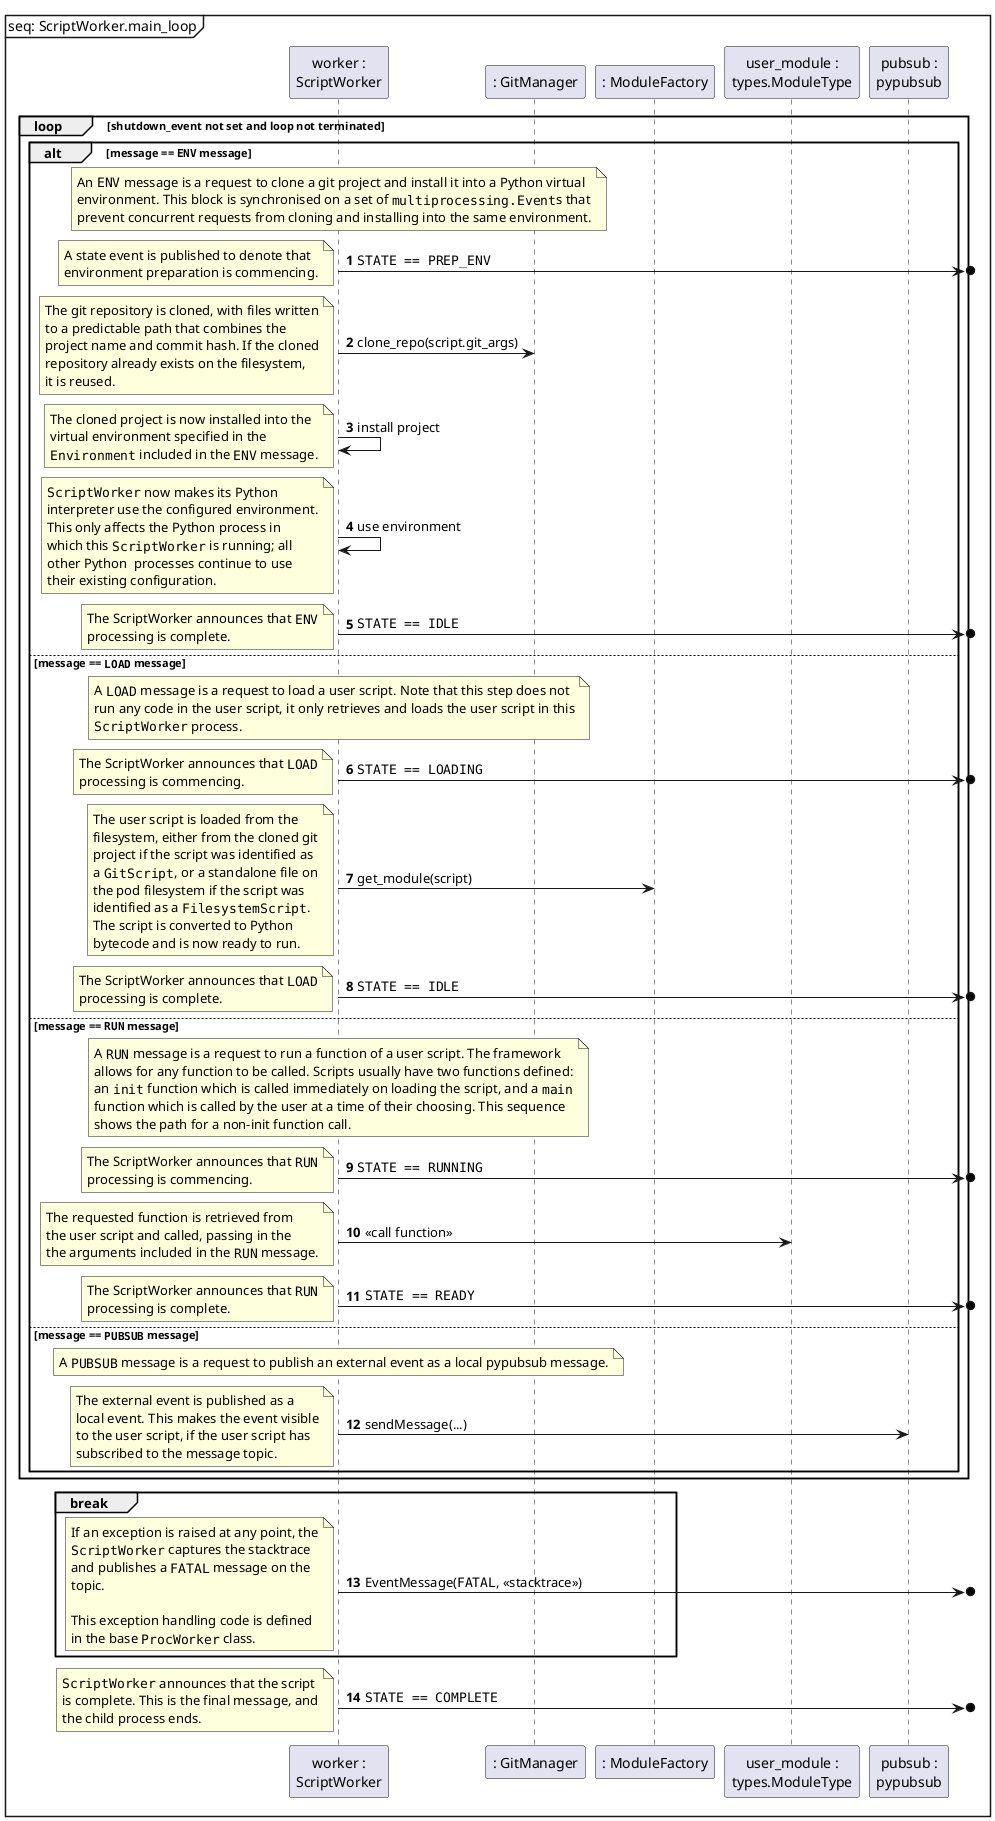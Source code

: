 @startuml
'https://plantuml.com/sequence-diagram

mainframe seq: ScriptWorker.main_loop

autonumber

participant "worker :\nScriptWorker" as ScriptWorker
participant ": GitManager" as GitManager
participant ": ModuleFactory" as ModuleFactory
participant "user_module :\ntypes.ModuleType" as user_module
participant "pubsub :\npypubsub" as pubsub

loop shutdown_event not set and loop not terminated

alt message == ""ENV"" message
note over ScriptWorker
An ""ENV"" message is a request to clone a git project and install it into a Python virtual
environment. This block is synchronised on a set of ""multiprocessing.Event""s that
prevent concurrent requests from cloning and installing into the same environment.
end note

ScriptWorker ->o]: ""STATE == PREP_ENV""
note left
A state event is published to denote that
environment preparation is commencing.
end note

ScriptWorker -> GitManager : clone_repo(script.git_args)
note left
The git repository is cloned, with files written
to a predictable path that combines the
project name and commit hash. If the cloned
repository already exists on the filesystem,
it is reused.
end note

ScriptWorker -> ScriptWorker : install project
note left
The cloned project is now installed into the
virtual environment specified in the
""Environment"" included in the ""ENV"" message.
end note

ScriptWorker -> ScriptWorker : use environment
note left
""ScriptWorker"" now makes its Python
interpreter use the configured environment.
This only affects the Python process in
which this ""ScriptWorker"" is running; all
other Python  processes continue to use
their existing configuration.
end note

ScriptWorker ->o]: ""STATE == IDLE""
note left
The ScriptWorker announces that ""ENV""
processing is complete.
end note

else message == ""LOAD"" message
note over ScriptWorker
A ""LOAD"" message is a request to load a user script. Note that this step does not
run any code in the user script, it only retrieves and loads the user script in this
""ScriptWorker"" process.
end note

ScriptWorker ->o]: ""STATE == LOADING""
note left
The ScriptWorker announces that ""LOAD""
processing is commencing.
end note

ScriptWorker -> ModuleFactory : get_module(script)
note left
The user script is loaded from the
filesystem, either from the cloned git
project if the script was identified as
a ""GitScript"", or a standalone file on
the pod filesystem if the script was
identified as a ""FilesystemScript"".
The script is converted to Python
bytecode and is now ready to run.
end note

ScriptWorker ->o]: ""STATE == IDLE""
note left
The ScriptWorker announces that ""LOAD""
processing is complete.
end note

else message == ""RUN"" message
note over ScriptWorker
A ""RUN"" message is a request to run a function of a user script. The framework
allows for any function to be called. Scripts usually have two functions defined:
an ""init"" function which is called immediately on loading the script, and a ""main""
function which is called by the user at a time of their choosing. This sequence
shows the path for a non-init function call.
end note

ScriptWorker ->o]: ""STATE == RUNNING""
note left
The ScriptWorker announces that ""RUN""
processing is commencing.
end note

ScriptWorker -> user_module : «call function»
note left
The requested function is retrieved from
the user script and called, passing in the
the arguments included in the ""RUN"" message.
end note

ScriptWorker ->o]: ""STATE == READY""
note left
The ScriptWorker announces that ""RUN""
processing is complete.
end note

else message == ""PUBSUB"" message
note over ScriptWorker
A ""PUBSUB"" message is a request to publish an external event as a local pypubsub message.
end note

ScriptWorker -> pubsub : sendMessage(...)
note left
The external event is published as a
local event. This makes the event visible
to the user script, if the user script has
subscribed to the message topic.
end note

end

end

break
ScriptWorker ->o]: EventMessage(""FATAL"", «stacktrace»)
note left
If an exception is raised at any point, the
""ScriptWorker"" captures the stacktrace
and publishes a ""FATAL"" message on the
topic.

This exception handling code is defined
in the base ""ProcWorker"" class.
end note
end

ScriptWorker ->o]: ""STATE == COMPLETE""
note left
""ScriptWorker"" announces that the script
is complete. This is the final message, and
the child process ends.
end note

@enduml
